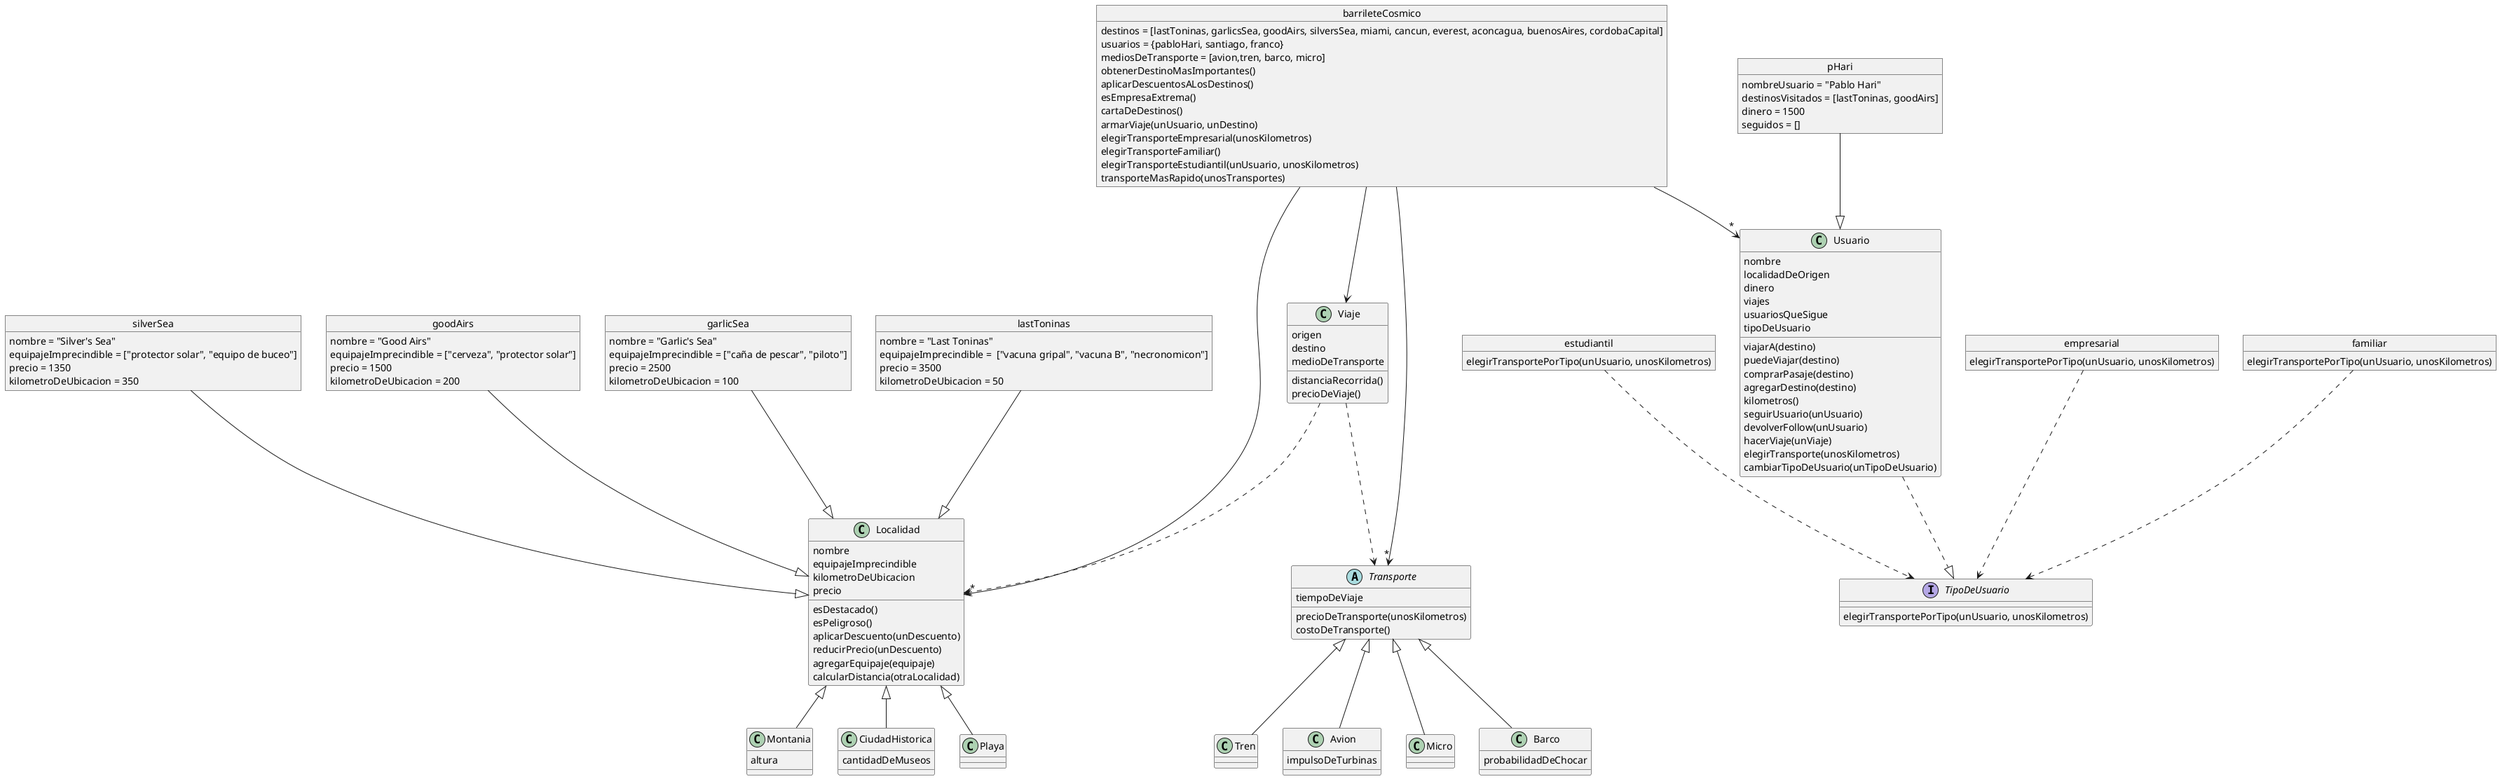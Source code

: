 @startuml "Barrilete Cosmico"

object barrileteCosmico{
    destinos = [lastToninas, garlicsSea, goodAirs, silversSea, miami, cancun, everest, aconcagua, buenosAires, cordobaCapital]
    usuarios = {pabloHari, santiago, franco}
    mediosDeTransporte = [avion,tren, barco, micro]

    obtenerDestinoMasImportantes()
    aplicarDescuentosALosDestinos()
    esEmpresaExtrema()
    cartaDeDestinos()
    armarViaje(unUsuario, unDestino)
    elegirTransporteEmpresarial(unosKilometros)
    elegirTransporteFamiliar()
    elegirTransporteEstudiantil(unUsuario, unosKilometros)
    transporteMasRapido(unosTransportes)
}

class Localidad {
    nombre
    equipajeImprecindible
    kilometroDeUbicacion
    precio
    esDestacado()
    esPeligroso()
    aplicarDescuento(unDescuento)
    reducirPrecio(unDescuento)
    agregarEquipaje(equipaje)  
    calcularDistancia(otraLocalidad)
}

class Playa extends Localidad{

}

class Montania extends Localidad{
    altura
}

class CiudadHistorica extends Localidad{
    cantidadDeMuseos

}

class Usuario{
    nombre
    localidadDeOrigen
    dinero
    viajes
    usuariosQueSigue
    tipoDeUsuario
    viajarA(destino)
    puedeViajar(destino)
    comprarPasaje(destino)
    agregarDestino(destino)
    kilometros()
    seguirUsuario(unUsuario)
    devolverFollow(unUsuario)
    hacerViaje(unViaje)
    elegirTransporte(unosKilometros)
    cambiarTipoDeUsuario(unTipoDeUsuario)
}

object empresarial{
    elegirTransportePorTipo(unUsuario, unosKilometros)
}

object familiar{
    elegirTransportePorTipo(unUsuario, unosKilometros)
}

object estudiantil{
    elegirTransportePorTipo(unUsuario, unosKilometros)
}

Interface TipoDeUsuario{
    elegirTransportePorTipo(unUsuario, unosKilometros)
}

class Viaje{
    origen
    destino
    medioDeTransporte
    distanciaRecorrida()
    precioDeViaje()
}

Abstract Transporte{
    tiempoDeViaje
    precioDeTransporte(unosKilometros)
    costoDeTransporte()
}

class Avion extends Transporte{
    impulsoDeTurbinas

}

class Micro extends Transporte{

}

class Barco extends Transporte{
    probabilidadDeChocar

}

class Tren extends Transporte{

}


object lastToninas{
    nombre = "Last Toninas"
    equipajeImprecindible =  ["vacuna gripal", "vacuna B", "necronomicon"]
    precio = 3500
    kilometroDeUbicacion = 50

}

object silverSea{
    nombre = "Silver's Sea"
	equipajeImprecindible = ["protector solar", "equipo de buceo"]
	precio = 1350
    kilometroDeUbicacion = 350
}

object goodAirs{
    nombre = "Good Airs"
	equipajeImprecindible = ["cerveza", "protector solar"]
	precio = 1500
    kilometroDeUbicacion = 200
}

object garlicSea {
    nombre = "Garlic's Sea"
	equipajeImprecindible = ["caña de pescar", "piloto"] 
	precio = 2500
    kilometroDeUbicacion = 100
}

object pHari{
    nombreUsuario = "Pablo Hari"
	destinosVisitados = [lastToninas, goodAirs]
	dinero = 1500
	seguidos = []
}

lastToninas --|> Localidad
goodAirs    --|> Localidad
silverSea   --|> Localidad
garlicSea   --|> Localidad
pHari   --|> Usuario

estudiantil ..> TipoDeUsuario
familiar ..> TipoDeUsuario
empresarial..> TipoDeUsuario

Usuario ..|> TipoDeUsuario

Viaje ..> Transporte 
Viaje ..> Localidad 
barrileteCosmico -->"*" Localidad
barrileteCosmico-->"*" Usuario
barrileteCosmico-->"*" Transporte
barrileteCosmico--> Viaje

@enduml
